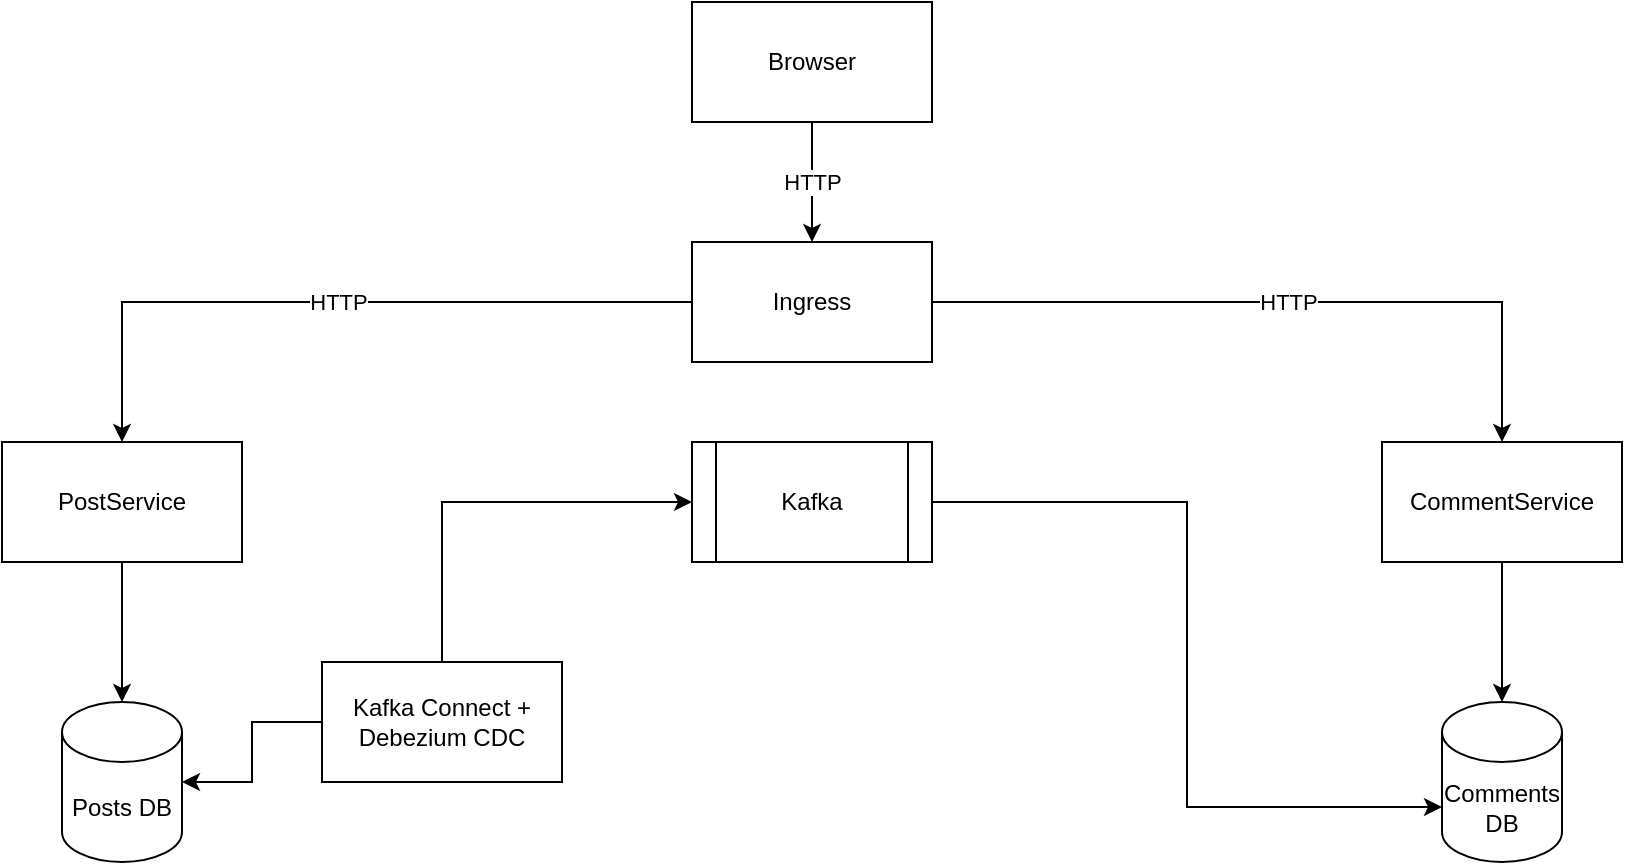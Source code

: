 <mxfile version="17.1.0" type="device"><diagram id="9Kn8zBh9a4QsOZWxdytX" name="Page-1"><mxGraphModel dx="1298" dy="807" grid="1" gridSize="10" guides="1" tooltips="1" connect="1" arrows="1" fold="1" page="1" pageScale="1" pageWidth="850" pageHeight="1100" math="0" shadow="0"><root><mxCell id="0"/><mxCell id="1" parent="0"/><mxCell id="KvONTFNjY12icQx4qXIE-18" value="HTTP" style="edgeStyle=orthogonalEdgeStyle;rounded=0;orthogonalLoop=1;jettySize=auto;html=1;exitX=0.5;exitY=1;exitDx=0;exitDy=0;entryX=0.5;entryY=0;entryDx=0;entryDy=0;" edge="1" parent="1" source="KvONTFNjY12icQx4qXIE-1" target="KvONTFNjY12icQx4qXIE-16"><mxGeometry relative="1" as="geometry"/></mxCell><mxCell id="KvONTFNjY12icQx4qXIE-1" value="&lt;div&gt;Browser&lt;/div&gt;" style="rounded=0;whiteSpace=wrap;html=1;" vertex="1" parent="1"><mxGeometry x="365" y="20" width="120" height="60" as="geometry"/></mxCell><mxCell id="KvONTFNjY12icQx4qXIE-11" style="edgeStyle=orthogonalEdgeStyle;rounded=0;orthogonalLoop=1;jettySize=auto;html=1;exitX=0.5;exitY=1;exitDx=0;exitDy=0;entryX=0.5;entryY=0;entryDx=0;entryDy=0;entryPerimeter=0;" edge="1" parent="1" source="KvONTFNjY12icQx4qXIE-2" target="KvONTFNjY12icQx4qXIE-4"><mxGeometry relative="1" as="geometry"/></mxCell><mxCell id="KvONTFNjY12icQx4qXIE-2" value="&lt;div&gt;PostService&lt;/div&gt;" style="rounded=0;whiteSpace=wrap;html=1;" vertex="1" parent="1"><mxGeometry x="20" y="240" width="120" height="60" as="geometry"/></mxCell><mxCell id="KvONTFNjY12icQx4qXIE-12" style="edgeStyle=orthogonalEdgeStyle;rounded=0;orthogonalLoop=1;jettySize=auto;html=1;exitX=0.5;exitY=1;exitDx=0;exitDy=0;entryX=0.5;entryY=0;entryDx=0;entryDy=0;entryPerimeter=0;" edge="1" parent="1" source="KvONTFNjY12icQx4qXIE-3" target="KvONTFNjY12icQx4qXIE-5"><mxGeometry relative="1" as="geometry"/></mxCell><mxCell id="KvONTFNjY12icQx4qXIE-3" value="&lt;div&gt;CommentService&lt;/div&gt;" style="rounded=0;whiteSpace=wrap;html=1;" vertex="1" parent="1"><mxGeometry x="710" y="240" width="120" height="60" as="geometry"/></mxCell><mxCell id="KvONTFNjY12icQx4qXIE-4" value="&lt;div&gt;Posts DB&lt;/div&gt;" style="shape=cylinder3;whiteSpace=wrap;html=1;boundedLbl=1;backgroundOutline=1;size=15;" vertex="1" parent="1"><mxGeometry x="50" y="370" width="60" height="80" as="geometry"/></mxCell><mxCell id="KvONTFNjY12icQx4qXIE-5" value="&lt;div&gt;Comments DB&lt;/div&gt;" style="shape=cylinder3;whiteSpace=wrap;html=1;boundedLbl=1;backgroundOutline=1;size=15;" vertex="1" parent="1"><mxGeometry x="740" y="370" width="60" height="80" as="geometry"/></mxCell><mxCell id="KvONTFNjY12icQx4qXIE-15" style="edgeStyle=orthogonalEdgeStyle;rounded=0;orthogonalLoop=1;jettySize=auto;html=1;exitX=1;exitY=0.5;exitDx=0;exitDy=0;entryX=0;entryY=0;entryDx=0;entryDy=52.5;entryPerimeter=0;" edge="1" parent="1" source="KvONTFNjY12icQx4qXIE-6" target="KvONTFNjY12icQx4qXIE-5"><mxGeometry relative="1" as="geometry"/></mxCell><mxCell id="KvONTFNjY12icQx4qXIE-6" value="&lt;div&gt;Kafka&lt;/div&gt;" style="shape=process;whiteSpace=wrap;html=1;backgroundOutline=1;" vertex="1" parent="1"><mxGeometry x="365" y="240" width="120" height="60" as="geometry"/></mxCell><mxCell id="KvONTFNjY12icQx4qXIE-13" style="edgeStyle=orthogonalEdgeStyle;rounded=0;orthogonalLoop=1;jettySize=auto;html=1;exitX=0;exitY=0.5;exitDx=0;exitDy=0;entryX=1;entryY=0.5;entryDx=0;entryDy=0;entryPerimeter=0;" edge="1" parent="1" source="KvONTFNjY12icQx4qXIE-7" target="KvONTFNjY12icQx4qXIE-4"><mxGeometry relative="1" as="geometry"/></mxCell><mxCell id="KvONTFNjY12icQx4qXIE-14" style="edgeStyle=orthogonalEdgeStyle;rounded=0;orthogonalLoop=1;jettySize=auto;html=1;exitX=0.5;exitY=0;exitDx=0;exitDy=0;entryX=0;entryY=0.5;entryDx=0;entryDy=0;" edge="1" parent="1" source="KvONTFNjY12icQx4qXIE-7" target="KvONTFNjY12icQx4qXIE-6"><mxGeometry relative="1" as="geometry"/></mxCell><mxCell id="KvONTFNjY12icQx4qXIE-7" value="Kafka Connect + Debezium CDC" style="rounded=0;whiteSpace=wrap;html=1;" vertex="1" parent="1"><mxGeometry x="180" y="350" width="120" height="60" as="geometry"/></mxCell><mxCell id="KvONTFNjY12icQx4qXIE-19" value="HTTP" style="edgeStyle=orthogonalEdgeStyle;rounded=0;orthogonalLoop=1;jettySize=auto;html=1;exitX=0;exitY=0.5;exitDx=0;exitDy=0;entryX=0.5;entryY=0;entryDx=0;entryDy=0;" edge="1" parent="1" source="KvONTFNjY12icQx4qXIE-16" target="KvONTFNjY12icQx4qXIE-2"><mxGeometry relative="1" as="geometry"/></mxCell><mxCell id="KvONTFNjY12icQx4qXIE-20" value="HTTP" style="edgeStyle=orthogonalEdgeStyle;rounded=0;orthogonalLoop=1;jettySize=auto;html=1;exitX=1;exitY=0.5;exitDx=0;exitDy=0;" edge="1" parent="1" source="KvONTFNjY12icQx4qXIE-16" target="KvONTFNjY12icQx4qXIE-3"><mxGeometry relative="1" as="geometry"/></mxCell><mxCell id="KvONTFNjY12icQx4qXIE-16" value="&lt;div&gt;Ingress&lt;/div&gt;" style="rounded=0;whiteSpace=wrap;html=1;" vertex="1" parent="1"><mxGeometry x="365" y="140" width="120" height="60" as="geometry"/></mxCell></root></mxGraphModel></diagram></mxfile>